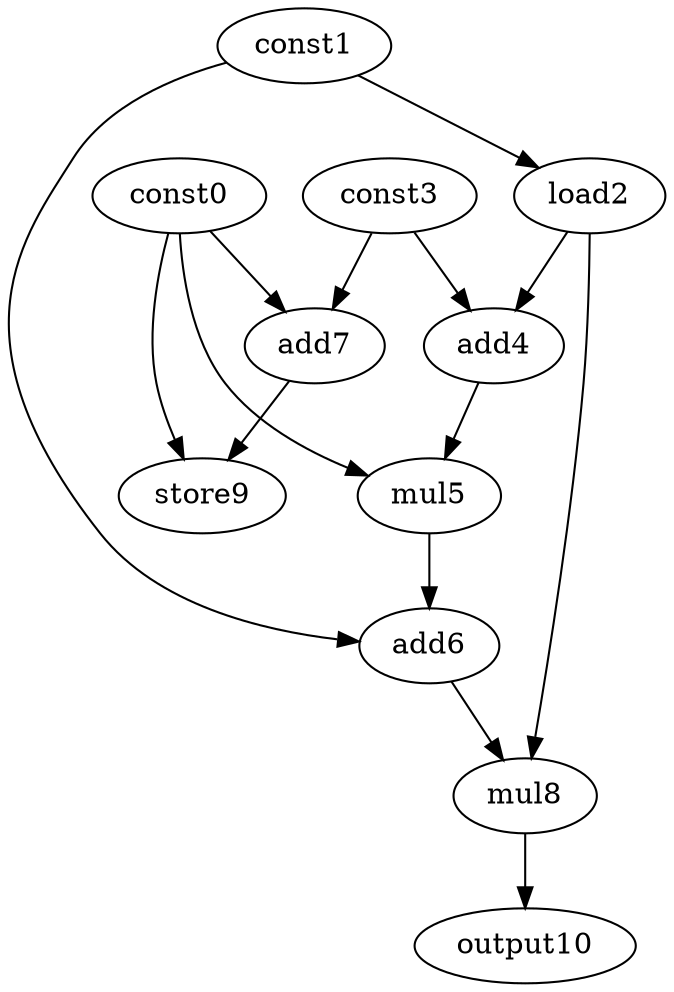digraph G { 
const0[opcode=const]; 
const1[opcode=const]; 
load2[opcode=load]; 
const3[opcode=const]; 
add4[opcode=add]; 
mul5[opcode=mul]; 
add6[opcode=add]; 
add7[opcode=add]; 
mul8[opcode=mul]; 
store9[opcode=store]; 
output10[opcode=output]; 
const1->load2[operand=0];
const0->add7[operand=0];
const3->add7[operand=1];
load2->add4[operand=0];
const3->add4[operand=1];
const0->store9[operand=0];
add7->store9[operand=1];
const0->mul5[operand=0];
add4->mul5[operand=1];
const1->add6[operand=0];
mul5->add6[operand=1];
load2->mul8[operand=0];
add6->mul8[operand=1];
mul8->output10[operand=0];
}
